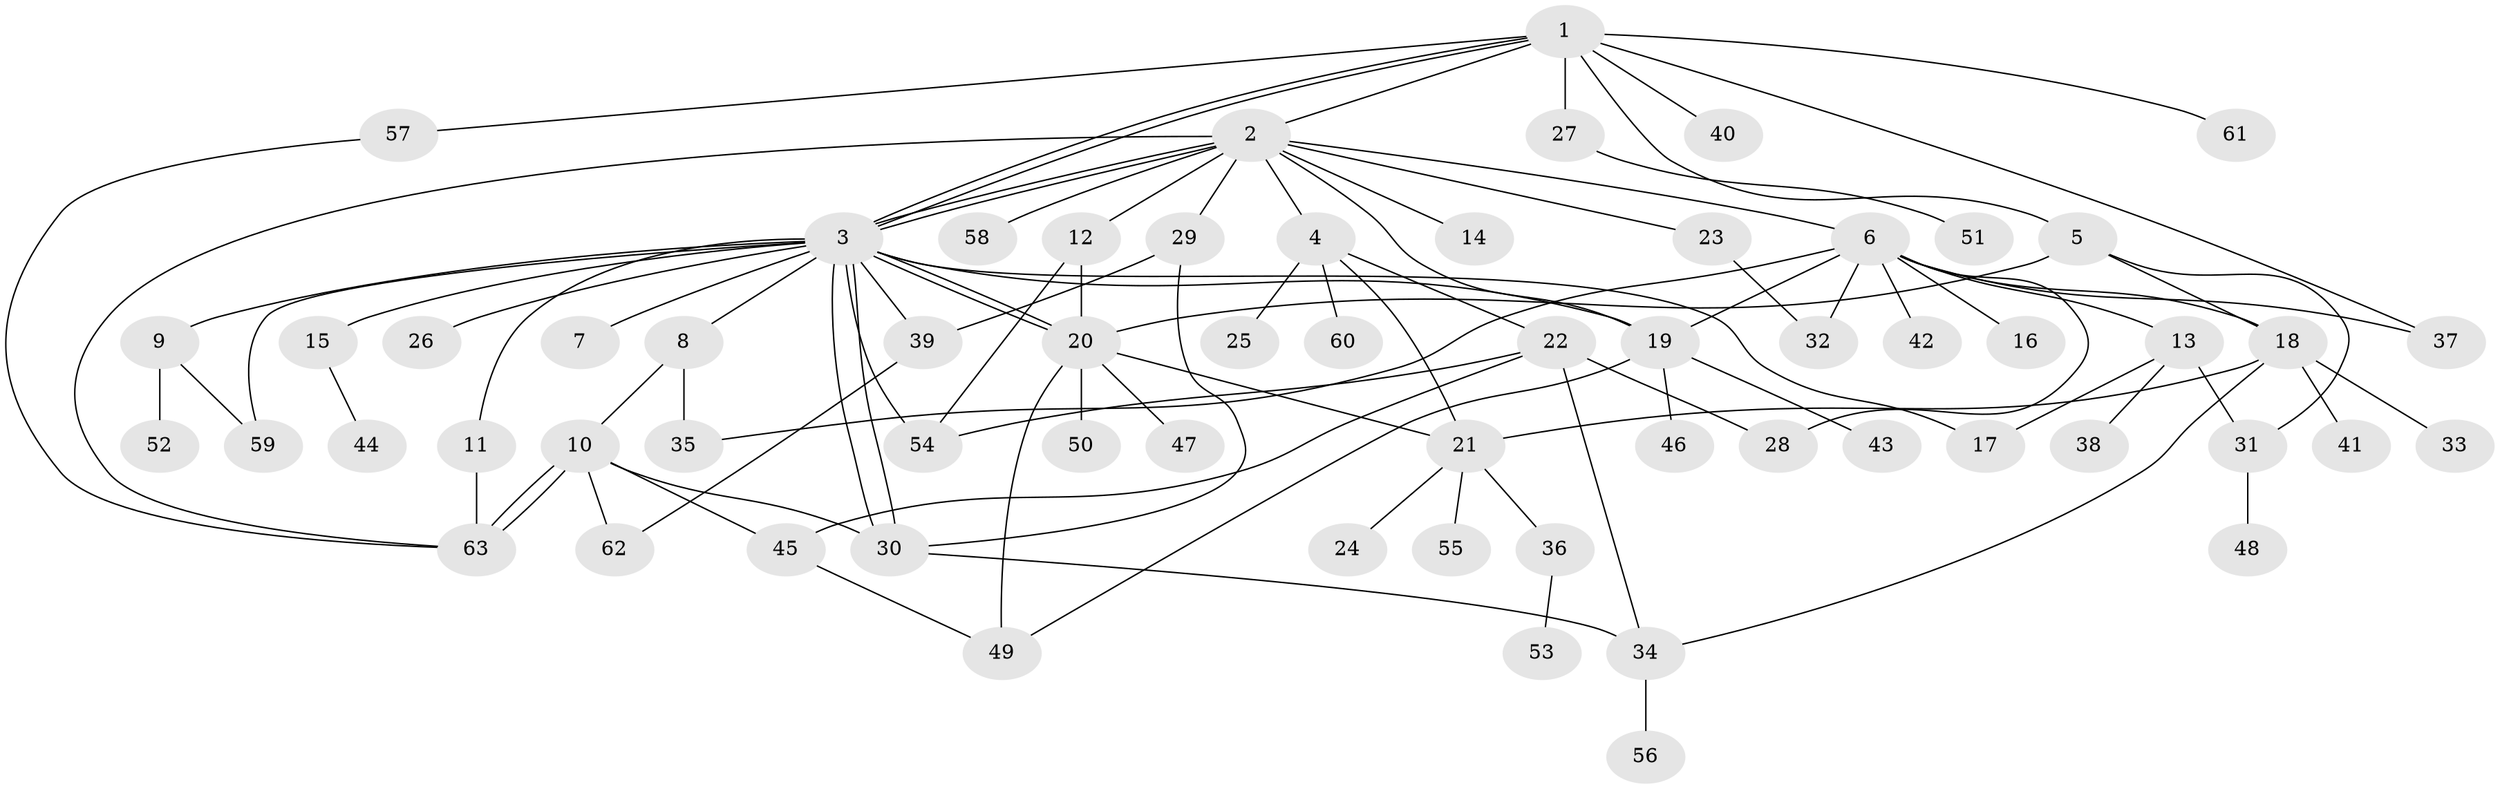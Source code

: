 // coarse degree distribution, {7: 0.07894736842105263, 9: 0.05263157894736842, 13: 0.02631578947368421, 5: 0.05263157894736842, 4: 0.05263157894736842, 3: 0.18421052631578946, 1: 0.4473684210526316, 14: 0.02631578947368421, 2: 0.07894736842105263}
// Generated by graph-tools (version 1.1) at 2025/50/03/04/25 22:50:19]
// undirected, 63 vertices, 96 edges
graph export_dot {
  node [color=gray90,style=filled];
  1;
  2;
  3;
  4;
  5;
  6;
  7;
  8;
  9;
  10;
  11;
  12;
  13;
  14;
  15;
  16;
  17;
  18;
  19;
  20;
  21;
  22;
  23;
  24;
  25;
  26;
  27;
  28;
  29;
  30;
  31;
  32;
  33;
  34;
  35;
  36;
  37;
  38;
  39;
  40;
  41;
  42;
  43;
  44;
  45;
  46;
  47;
  48;
  49;
  50;
  51;
  52;
  53;
  54;
  55;
  56;
  57;
  58;
  59;
  60;
  61;
  62;
  63;
  1 -- 2;
  1 -- 3;
  1 -- 3;
  1 -- 5;
  1 -- 27;
  1 -- 37;
  1 -- 40;
  1 -- 57;
  1 -- 61;
  2 -- 3;
  2 -- 3;
  2 -- 4;
  2 -- 6;
  2 -- 12;
  2 -- 14;
  2 -- 19;
  2 -- 23;
  2 -- 29;
  2 -- 58;
  2 -- 63;
  3 -- 7;
  3 -- 8;
  3 -- 9;
  3 -- 11;
  3 -- 15;
  3 -- 17;
  3 -- 19;
  3 -- 20;
  3 -- 20;
  3 -- 26;
  3 -- 30;
  3 -- 30;
  3 -- 39;
  3 -- 54;
  3 -- 59;
  4 -- 21;
  4 -- 22;
  4 -- 25;
  4 -- 60;
  5 -- 18;
  5 -- 20;
  5 -- 31;
  6 -- 13;
  6 -- 16;
  6 -- 18;
  6 -- 19;
  6 -- 28;
  6 -- 32;
  6 -- 35;
  6 -- 37;
  6 -- 42;
  8 -- 10;
  8 -- 35;
  9 -- 52;
  9 -- 59;
  10 -- 30;
  10 -- 45;
  10 -- 62;
  10 -- 63;
  10 -- 63;
  11 -- 63;
  12 -- 20;
  12 -- 54;
  13 -- 17;
  13 -- 31;
  13 -- 38;
  15 -- 44;
  18 -- 21;
  18 -- 33;
  18 -- 34;
  18 -- 41;
  19 -- 43;
  19 -- 46;
  19 -- 49;
  20 -- 21;
  20 -- 47;
  20 -- 49;
  20 -- 50;
  21 -- 24;
  21 -- 36;
  21 -- 55;
  22 -- 28;
  22 -- 34;
  22 -- 45;
  22 -- 54;
  23 -- 32;
  27 -- 51;
  29 -- 30;
  29 -- 39;
  30 -- 34;
  31 -- 48;
  34 -- 56;
  36 -- 53;
  39 -- 62;
  45 -- 49;
  57 -- 63;
}
